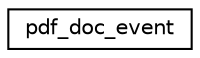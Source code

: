 digraph "Graphical Class Hierarchy"
{
 // LATEX_PDF_SIZE
  edge [fontname="Helvetica",fontsize="10",labelfontname="Helvetica",labelfontsize="10"];
  node [fontname="Helvetica",fontsize="10",shape=record];
  rankdir="LR";
  Node0 [label="pdf_doc_event",height=0.2,width=0.4,color="black", fillcolor="white", style="filled",URL="$structpdf__doc__event.html",tooltip=" "];
}
